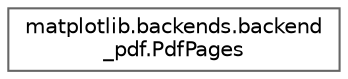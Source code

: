 digraph "Graphical Class Hierarchy"
{
 // LATEX_PDF_SIZE
  bgcolor="transparent";
  edge [fontname=Helvetica,fontsize=10,labelfontname=Helvetica,labelfontsize=10];
  node [fontname=Helvetica,fontsize=10,shape=box,height=0.2,width=0.4];
  rankdir="LR";
  Node0 [id="Node000000",label="matplotlib.backends.backend\l_pdf.PdfPages",height=0.2,width=0.4,color="grey40", fillcolor="white", style="filled",URL="$d1/d3c/classmatplotlib_1_1backends_1_1backend__pdf_1_1PdfPages.html",tooltip=" "];
}
